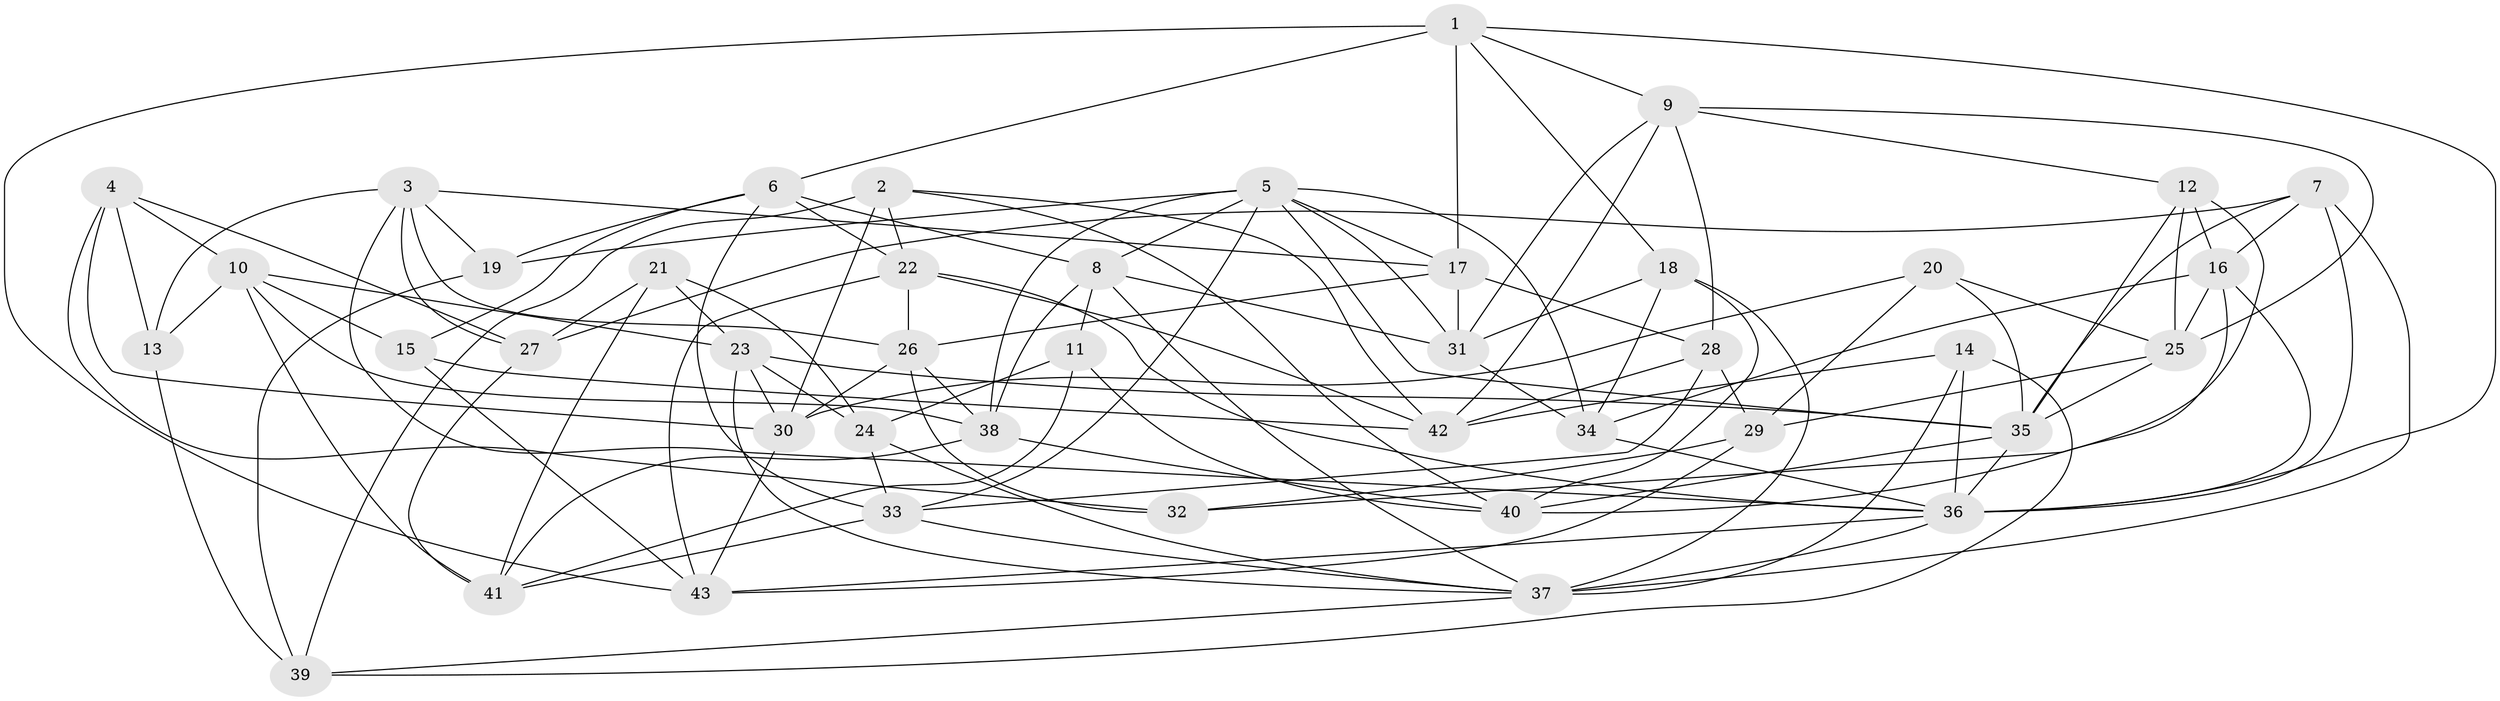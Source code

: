 // original degree distribution, {4: 1.0}
// Generated by graph-tools (version 1.1) at 2025/26/03/09/25 03:26:52]
// undirected, 43 vertices, 121 edges
graph export_dot {
graph [start="1"]
  node [color=gray90,style=filled];
  1;
  2;
  3;
  4;
  5;
  6;
  7;
  8;
  9;
  10;
  11;
  12;
  13;
  14;
  15;
  16;
  17;
  18;
  19;
  20;
  21;
  22;
  23;
  24;
  25;
  26;
  27;
  28;
  29;
  30;
  31;
  32;
  33;
  34;
  35;
  36;
  37;
  38;
  39;
  40;
  41;
  42;
  43;
  1 -- 6 [weight=1.0];
  1 -- 9 [weight=1.0];
  1 -- 17 [weight=1.0];
  1 -- 18 [weight=1.0];
  1 -- 36 [weight=1.0];
  1 -- 43 [weight=1.0];
  2 -- 22 [weight=1.0];
  2 -- 30 [weight=1.0];
  2 -- 39 [weight=2.0];
  2 -- 40 [weight=1.0];
  2 -- 42 [weight=1.0];
  3 -- 13 [weight=1.0];
  3 -- 17 [weight=1.0];
  3 -- 19 [weight=1.0];
  3 -- 26 [weight=1.0];
  3 -- 27 [weight=1.0];
  3 -- 36 [weight=1.0];
  4 -- 10 [weight=1.0];
  4 -- 13 [weight=1.0];
  4 -- 27 [weight=1.0];
  4 -- 30 [weight=1.0];
  4 -- 32 [weight=2.0];
  5 -- 8 [weight=1.0];
  5 -- 17 [weight=1.0];
  5 -- 19 [weight=1.0];
  5 -- 31 [weight=1.0];
  5 -- 33 [weight=1.0];
  5 -- 34 [weight=1.0];
  5 -- 35 [weight=1.0];
  5 -- 38 [weight=1.0];
  6 -- 8 [weight=1.0];
  6 -- 15 [weight=1.0];
  6 -- 19 [weight=1.0];
  6 -- 22 [weight=1.0];
  6 -- 33 [weight=1.0];
  7 -- 16 [weight=1.0];
  7 -- 27 [weight=1.0];
  7 -- 35 [weight=1.0];
  7 -- 36 [weight=1.0];
  7 -- 37 [weight=2.0];
  8 -- 11 [weight=1.0];
  8 -- 31 [weight=1.0];
  8 -- 37 [weight=1.0];
  8 -- 38 [weight=1.0];
  9 -- 12 [weight=1.0];
  9 -- 25 [weight=1.0];
  9 -- 28 [weight=1.0];
  9 -- 31 [weight=1.0];
  9 -- 42 [weight=1.0];
  10 -- 13 [weight=1.0];
  10 -- 15 [weight=1.0];
  10 -- 23 [weight=1.0];
  10 -- 38 [weight=1.0];
  10 -- 41 [weight=1.0];
  11 -- 24 [weight=1.0];
  11 -- 40 [weight=1.0];
  11 -- 41 [weight=1.0];
  12 -- 16 [weight=1.0];
  12 -- 25 [weight=1.0];
  12 -- 32 [weight=2.0];
  12 -- 35 [weight=1.0];
  13 -- 39 [weight=1.0];
  14 -- 36 [weight=1.0];
  14 -- 37 [weight=1.0];
  14 -- 39 [weight=1.0];
  14 -- 42 [weight=1.0];
  15 -- 42 [weight=1.0];
  15 -- 43 [weight=1.0];
  16 -- 25 [weight=1.0];
  16 -- 34 [weight=1.0];
  16 -- 36 [weight=1.0];
  16 -- 40 [weight=1.0];
  17 -- 26 [weight=1.0];
  17 -- 28 [weight=1.0];
  17 -- 31 [weight=1.0];
  18 -- 31 [weight=1.0];
  18 -- 34 [weight=2.0];
  18 -- 37 [weight=1.0];
  18 -- 40 [weight=1.0];
  19 -- 39 [weight=1.0];
  20 -- 25 [weight=1.0];
  20 -- 29 [weight=1.0];
  20 -- 30 [weight=1.0];
  20 -- 35 [weight=1.0];
  21 -- 23 [weight=1.0];
  21 -- 24 [weight=2.0];
  21 -- 27 [weight=2.0];
  21 -- 41 [weight=1.0];
  22 -- 26 [weight=1.0];
  22 -- 36 [weight=1.0];
  22 -- 42 [weight=1.0];
  22 -- 43 [weight=1.0];
  23 -- 24 [weight=1.0];
  23 -- 30 [weight=1.0];
  23 -- 35 [weight=1.0];
  23 -- 37 [weight=1.0];
  24 -- 33 [weight=1.0];
  24 -- 37 [weight=1.0];
  25 -- 29 [weight=1.0];
  25 -- 35 [weight=1.0];
  26 -- 30 [weight=1.0];
  26 -- 32 [weight=1.0];
  26 -- 38 [weight=1.0];
  27 -- 41 [weight=1.0];
  28 -- 29 [weight=2.0];
  28 -- 33 [weight=1.0];
  28 -- 42 [weight=1.0];
  29 -- 32 [weight=1.0];
  29 -- 43 [weight=1.0];
  30 -- 43 [weight=1.0];
  31 -- 34 [weight=1.0];
  33 -- 37 [weight=1.0];
  33 -- 41 [weight=1.0];
  34 -- 36 [weight=1.0];
  35 -- 36 [weight=1.0];
  35 -- 40 [weight=1.0];
  36 -- 37 [weight=1.0];
  36 -- 43 [weight=1.0];
  37 -- 39 [weight=1.0];
  38 -- 40 [weight=1.0];
  38 -- 41 [weight=1.0];
}
